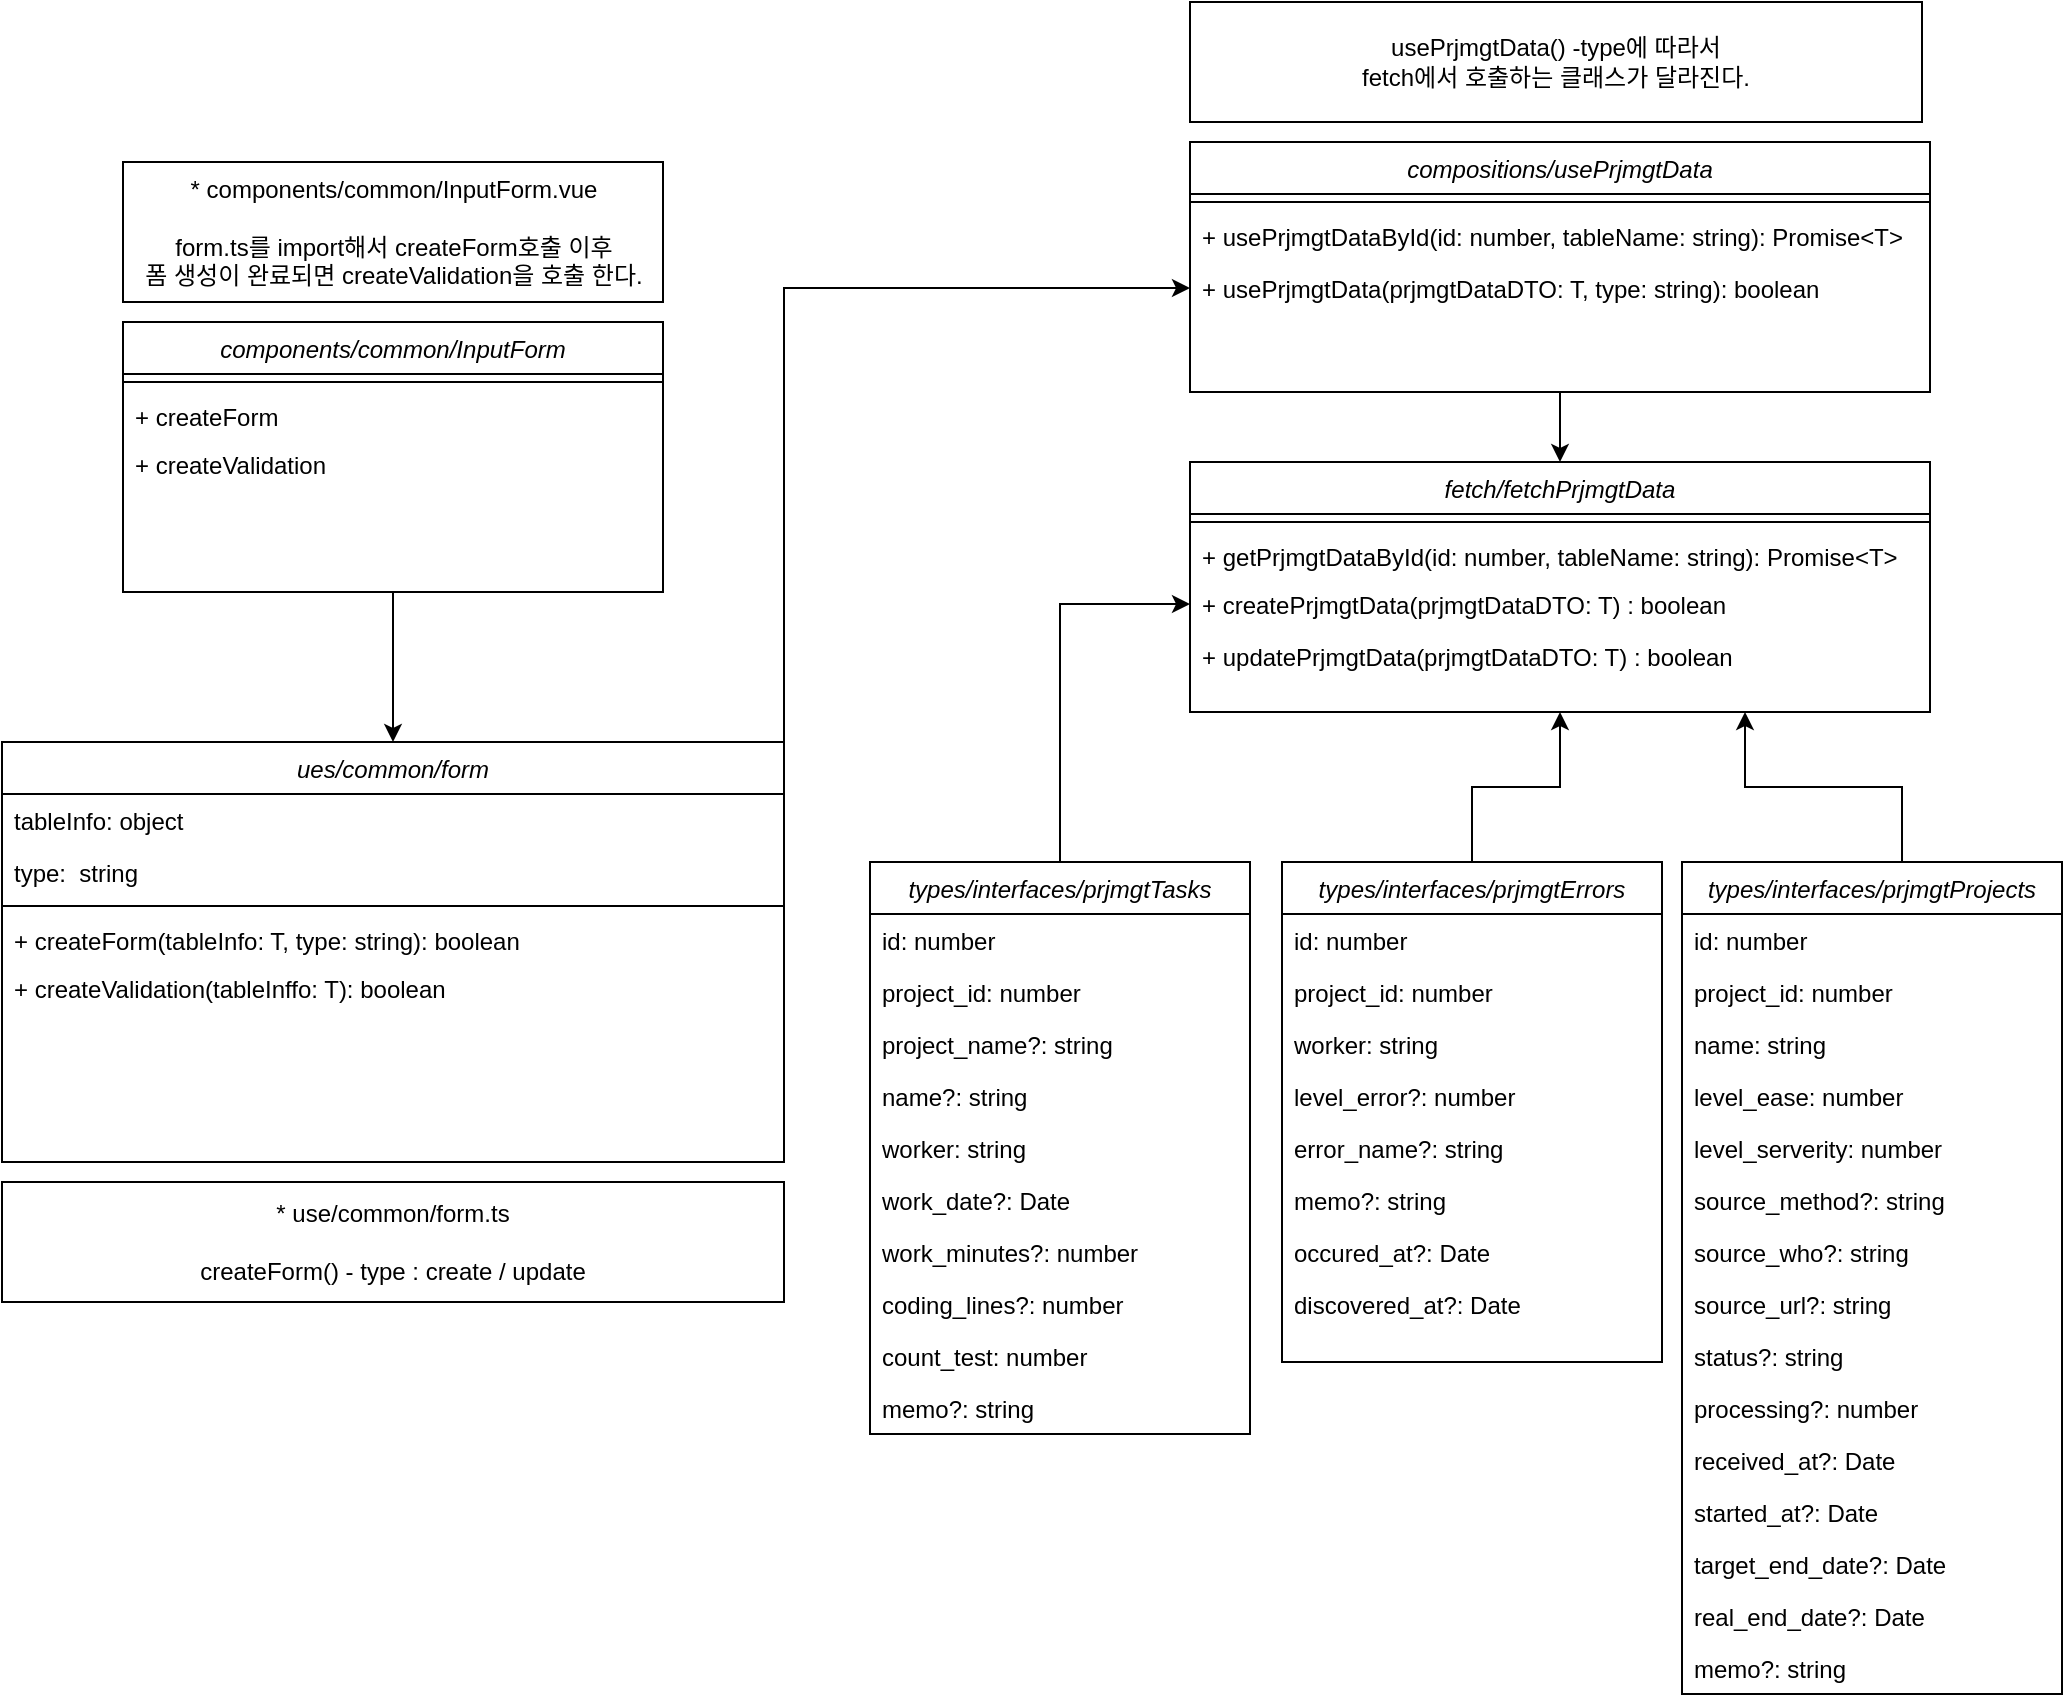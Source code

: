 <mxfile version="14.2.9" type="github">
  <diagram id="C5RBs43oDa-KdzZeNtuy" name="Page-1">
    <mxGraphModel dx="2489" dy="762" grid="1" gridSize="10" guides="1" tooltips="1" connect="1" arrows="1" fold="1" page="1" pageScale="1" pageWidth="827" pageHeight="1169" math="0" shadow="0">
      <root>
        <mxCell id="WIyWlLk6GJQsqaUBKTNV-0" />
        <mxCell id="WIyWlLk6GJQsqaUBKTNV-1" parent="WIyWlLk6GJQsqaUBKTNV-0" />
        <mxCell id="qPqf39v8g5V2tvZ999Q6-118" style="edgeStyle=orthogonalEdgeStyle;rounded=0;orthogonalLoop=1;jettySize=auto;html=1;exitX=1;exitY=0;exitDx=0;exitDy=0;entryX=0;entryY=0.5;entryDx=0;entryDy=0;" edge="1" parent="WIyWlLk6GJQsqaUBKTNV-1" source="zkfFHV4jXpPFQw0GAbJ--0" target="qPqf39v8g5V2tvZ999Q6-69">
          <mxGeometry relative="1" as="geometry" />
        </mxCell>
        <mxCell id="zkfFHV4jXpPFQw0GAbJ--0" value="ues/common/form" style="swimlane;fontStyle=2;align=center;verticalAlign=top;childLayout=stackLayout;horizontal=1;startSize=26;horizontalStack=0;resizeParent=1;resizeLast=0;collapsible=1;marginBottom=0;rounded=0;shadow=0;strokeWidth=1;" parent="WIyWlLk6GJQsqaUBKTNV-1" vertex="1">
          <mxGeometry x="-210" y="680" width="391" height="210" as="geometry">
            <mxRectangle x="230" y="140" width="160" height="26" as="alternateBounds" />
          </mxGeometry>
        </mxCell>
        <mxCell id="nF6Rn6_vfPMcoDpiT6VL-3" value="tableInfo: object" style="text;align=left;verticalAlign=top;spacingLeft=4;spacingRight=4;overflow=hidden;rotatable=0;points=[[0,0.5],[1,0.5]];portConstraint=eastwest;" parent="zkfFHV4jXpPFQw0GAbJ--0" vertex="1">
          <mxGeometry y="26" width="391" height="26" as="geometry" />
        </mxCell>
        <mxCell id="nF6Rn6_vfPMcoDpiT6VL-4" value="type:  string" style="text;align=left;verticalAlign=top;spacingLeft=4;spacingRight=4;overflow=hidden;rotatable=0;points=[[0,0.5],[1,0.5]];portConstraint=eastwest;" parent="zkfFHV4jXpPFQw0GAbJ--0" vertex="1">
          <mxGeometry y="52" width="391" height="26" as="geometry" />
        </mxCell>
        <mxCell id="zkfFHV4jXpPFQw0GAbJ--4" value="" style="line;html=1;strokeWidth=1;align=left;verticalAlign=middle;spacingTop=-1;spacingLeft=3;spacingRight=3;rotatable=0;labelPosition=right;points=[];portConstraint=eastwest;" parent="zkfFHV4jXpPFQw0GAbJ--0" vertex="1">
          <mxGeometry y="78" width="391" height="8" as="geometry" />
        </mxCell>
        <mxCell id="nF6Rn6_vfPMcoDpiT6VL-5" value="+ createForm(tableInfo: T, type: string): boolean" style="text;align=left;verticalAlign=top;spacingLeft=4;spacingRight=4;overflow=hidden;rotatable=0;points=[[0,0.5],[1,0.5]];portConstraint=eastwest;" parent="zkfFHV4jXpPFQw0GAbJ--0" vertex="1">
          <mxGeometry y="86" width="391" height="24" as="geometry" />
        </mxCell>
        <mxCell id="qPqf39v8g5V2tvZ999Q6-23" value="+ createValidation(tableInffo: T): boolean" style="text;align=left;verticalAlign=top;spacingLeft=4;spacingRight=4;overflow=hidden;rotatable=0;points=[[0,0.5],[1,0.5]];portConstraint=eastwest;" vertex="1" parent="zkfFHV4jXpPFQw0GAbJ--0">
          <mxGeometry y="110" width="391" height="26" as="geometry" />
        </mxCell>
        <mxCell id="nF6Rn6_vfPMcoDpiT6VL-7" value="fetch/fetchPrjmgtData" style="swimlane;fontStyle=2;align=center;verticalAlign=top;childLayout=stackLayout;horizontal=1;startSize=26;horizontalStack=0;resizeParent=1;resizeLast=0;collapsible=1;marginBottom=0;rounded=0;shadow=0;strokeWidth=1;" parent="WIyWlLk6GJQsqaUBKTNV-1" vertex="1">
          <mxGeometry x="384" y="540" width="370" height="125" as="geometry">
            <mxRectangle x="230" y="140" width="160" height="26" as="alternateBounds" />
          </mxGeometry>
        </mxCell>
        <mxCell id="nF6Rn6_vfPMcoDpiT6VL-10" value="" style="line;html=1;strokeWidth=1;align=left;verticalAlign=middle;spacingTop=-1;spacingLeft=3;spacingRight=3;rotatable=0;labelPosition=right;points=[];portConstraint=eastwest;" parent="nF6Rn6_vfPMcoDpiT6VL-7" vertex="1">
          <mxGeometry y="26" width="370" height="8" as="geometry" />
        </mxCell>
        <mxCell id="nF6Rn6_vfPMcoDpiT6VL-11" value="+ getPrjmgtDataById(id: number, tableName: string): Promise&lt;T&gt; " style="text;align=left;verticalAlign=top;spacingLeft=4;spacingRight=4;overflow=hidden;rotatable=0;points=[[0,0.5],[1,0.5]];portConstraint=eastwest;" parent="nF6Rn6_vfPMcoDpiT6VL-7" vertex="1">
          <mxGeometry y="34" width="370" height="24" as="geometry" />
        </mxCell>
        <mxCell id="nF6Rn6_vfPMcoDpiT6VL-12" value="+ createPrjmgtData(prjmgtDataDTO: T) : boolean" style="text;align=left;verticalAlign=top;spacingLeft=4;spacingRight=4;overflow=hidden;rotatable=0;points=[[0,0.5],[1,0.5]];portConstraint=eastwest;" parent="nF6Rn6_vfPMcoDpiT6VL-7" vertex="1">
          <mxGeometry y="58" width="370" height="26" as="geometry" />
        </mxCell>
        <mxCell id="nF6Rn6_vfPMcoDpiT6VL-13" value="+ updatePrjmgtData(prjmgtDataDTO: T) : boolean" style="text;align=left;verticalAlign=top;spacingLeft=4;spacingRight=4;overflow=hidden;rotatable=0;points=[[0,0.5],[1,0.5]];portConstraint=eastwest;" parent="nF6Rn6_vfPMcoDpiT6VL-7" vertex="1">
          <mxGeometry y="84" width="370" height="26" as="geometry" />
        </mxCell>
        <mxCell id="qPqf39v8g5V2tvZ999Q6-3" value="types/interfaces/prjmgtTasks" style="swimlane;fontStyle=2;align=center;verticalAlign=top;childLayout=stackLayout;horizontal=1;startSize=26;horizontalStack=0;resizeParent=1;resizeLast=0;collapsible=1;marginBottom=0;rounded=0;shadow=0;strokeWidth=1;" vertex="1" parent="WIyWlLk6GJQsqaUBKTNV-1">
          <mxGeometry x="224" y="740" width="190" height="286" as="geometry">
            <mxRectangle x="230" y="140" width="160" height="26" as="alternateBounds" />
          </mxGeometry>
        </mxCell>
        <mxCell id="qPqf39v8g5V2tvZ999Q6-12" value="id: number" style="text;align=left;verticalAlign=top;spacingLeft=4;spacingRight=4;overflow=hidden;rotatable=0;points=[[0,0.5],[1,0.5]];portConstraint=eastwest;" vertex="1" parent="qPqf39v8g5V2tvZ999Q6-3">
          <mxGeometry y="26" width="190" height="26" as="geometry" />
        </mxCell>
        <mxCell id="qPqf39v8g5V2tvZ999Q6-13" value="project_id: number" style="text;align=left;verticalAlign=top;spacingLeft=4;spacingRight=4;overflow=hidden;rotatable=0;points=[[0,0.5],[1,0.5]];portConstraint=eastwest;" vertex="1" parent="qPqf39v8g5V2tvZ999Q6-3">
          <mxGeometry y="52" width="190" height="26" as="geometry" />
        </mxCell>
        <mxCell id="qPqf39v8g5V2tvZ999Q6-14" value="project_name?: string" style="text;align=left;verticalAlign=top;spacingLeft=4;spacingRight=4;overflow=hidden;rotatable=0;points=[[0,0.5],[1,0.5]];portConstraint=eastwest;" vertex="1" parent="qPqf39v8g5V2tvZ999Q6-3">
          <mxGeometry y="78" width="190" height="26" as="geometry" />
        </mxCell>
        <mxCell id="qPqf39v8g5V2tvZ999Q6-15" value="name?: string" style="text;align=left;verticalAlign=top;spacingLeft=4;spacingRight=4;overflow=hidden;rotatable=0;points=[[0,0.5],[1,0.5]];portConstraint=eastwest;" vertex="1" parent="qPqf39v8g5V2tvZ999Q6-3">
          <mxGeometry y="104" width="190" height="26" as="geometry" />
        </mxCell>
        <mxCell id="qPqf39v8g5V2tvZ999Q6-35" value="worker: string" style="text;align=left;verticalAlign=top;spacingLeft=4;spacingRight=4;overflow=hidden;rotatable=0;points=[[0,0.5],[1,0.5]];portConstraint=eastwest;" vertex="1" parent="qPqf39v8g5V2tvZ999Q6-3">
          <mxGeometry y="130" width="190" height="26" as="geometry" />
        </mxCell>
        <mxCell id="qPqf39v8g5V2tvZ999Q6-16" value="work_date?: Date" style="text;align=left;verticalAlign=top;spacingLeft=4;spacingRight=4;overflow=hidden;rotatable=0;points=[[0,0.5],[1,0.5]];portConstraint=eastwest;" vertex="1" parent="qPqf39v8g5V2tvZ999Q6-3">
          <mxGeometry y="156" width="190" height="26" as="geometry" />
        </mxCell>
        <mxCell id="qPqf39v8g5V2tvZ999Q6-17" value="work_minutes?: number" style="text;align=left;verticalAlign=top;spacingLeft=4;spacingRight=4;overflow=hidden;rotatable=0;points=[[0,0.5],[1,0.5]];portConstraint=eastwest;" vertex="1" parent="qPqf39v8g5V2tvZ999Q6-3">
          <mxGeometry y="182" width="190" height="26" as="geometry" />
        </mxCell>
        <mxCell id="qPqf39v8g5V2tvZ999Q6-18" value="coding_lines?: number" style="text;align=left;verticalAlign=top;spacingLeft=4;spacingRight=4;overflow=hidden;rotatable=0;points=[[0,0.5],[1,0.5]];portConstraint=eastwest;" vertex="1" parent="qPqf39v8g5V2tvZ999Q6-3">
          <mxGeometry y="208" width="190" height="26" as="geometry" />
        </mxCell>
        <mxCell id="qPqf39v8g5V2tvZ999Q6-36" value="count_test: number" style="text;align=left;verticalAlign=top;spacingLeft=4;spacingRight=4;overflow=hidden;rotatable=0;points=[[0,0.5],[1,0.5]];portConstraint=eastwest;" vertex="1" parent="qPqf39v8g5V2tvZ999Q6-3">
          <mxGeometry y="234" width="190" height="26" as="geometry" />
        </mxCell>
        <mxCell id="qPqf39v8g5V2tvZ999Q6-5" value="memo?: string" style="text;align=left;verticalAlign=top;spacingLeft=4;spacingRight=4;overflow=hidden;rotatable=0;points=[[0,0.5],[1,0.5]];portConstraint=eastwest;" vertex="1" parent="qPqf39v8g5V2tvZ999Q6-3">
          <mxGeometry y="260" width="190" height="26" as="geometry" />
        </mxCell>
        <mxCell id="qPqf39v8g5V2tvZ999Q6-26" value="types/interfaces/prjmgtErrors" style="swimlane;fontStyle=2;align=center;verticalAlign=top;childLayout=stackLayout;horizontal=1;startSize=26;horizontalStack=0;resizeParent=1;resizeLast=0;collapsible=1;marginBottom=0;rounded=0;shadow=0;strokeWidth=1;" vertex="1" parent="WIyWlLk6GJQsqaUBKTNV-1">
          <mxGeometry x="430" y="740" width="190" height="250" as="geometry">
            <mxRectangle x="230" y="140" width="160" height="26" as="alternateBounds" />
          </mxGeometry>
        </mxCell>
        <mxCell id="qPqf39v8g5V2tvZ999Q6-27" value="id: number" style="text;align=left;verticalAlign=top;spacingLeft=4;spacingRight=4;overflow=hidden;rotatable=0;points=[[0,0.5],[1,0.5]];portConstraint=eastwest;" vertex="1" parent="qPqf39v8g5V2tvZ999Q6-26">
          <mxGeometry y="26" width="190" height="26" as="geometry" />
        </mxCell>
        <mxCell id="qPqf39v8g5V2tvZ999Q6-28" value="project_id: number" style="text;align=left;verticalAlign=top;spacingLeft=4;spacingRight=4;overflow=hidden;rotatable=0;points=[[0,0.5],[1,0.5]];portConstraint=eastwest;" vertex="1" parent="qPqf39v8g5V2tvZ999Q6-26">
          <mxGeometry y="52" width="190" height="26" as="geometry" />
        </mxCell>
        <mxCell id="qPqf39v8g5V2tvZ999Q6-29" value="worker: string" style="text;align=left;verticalAlign=top;spacingLeft=4;spacingRight=4;overflow=hidden;rotatable=0;points=[[0,0.5],[1,0.5]];portConstraint=eastwest;" vertex="1" parent="qPqf39v8g5V2tvZ999Q6-26">
          <mxGeometry y="78" width="190" height="26" as="geometry" />
        </mxCell>
        <mxCell id="qPqf39v8g5V2tvZ999Q6-30" value="level_error?: number" style="text;align=left;verticalAlign=top;spacingLeft=4;spacingRight=4;overflow=hidden;rotatable=0;points=[[0,0.5],[1,0.5]];portConstraint=eastwest;" vertex="1" parent="qPqf39v8g5V2tvZ999Q6-26">
          <mxGeometry y="104" width="190" height="26" as="geometry" />
        </mxCell>
        <mxCell id="qPqf39v8g5V2tvZ999Q6-31" value="error_name?: string" style="text;align=left;verticalAlign=top;spacingLeft=4;spacingRight=4;overflow=hidden;rotatable=0;points=[[0,0.5],[1,0.5]];portConstraint=eastwest;" vertex="1" parent="qPqf39v8g5V2tvZ999Q6-26">
          <mxGeometry y="130" width="190" height="26" as="geometry" />
        </mxCell>
        <mxCell id="qPqf39v8g5V2tvZ999Q6-32" value="memo?: string" style="text;align=left;verticalAlign=top;spacingLeft=4;spacingRight=4;overflow=hidden;rotatable=0;points=[[0,0.5],[1,0.5]];portConstraint=eastwest;" vertex="1" parent="qPqf39v8g5V2tvZ999Q6-26">
          <mxGeometry y="156" width="190" height="26" as="geometry" />
        </mxCell>
        <mxCell id="qPqf39v8g5V2tvZ999Q6-33" value="occured_at?: Date" style="text;align=left;verticalAlign=top;spacingLeft=4;spacingRight=4;overflow=hidden;rotatable=0;points=[[0,0.5],[1,0.5]];portConstraint=eastwest;" vertex="1" parent="qPqf39v8g5V2tvZ999Q6-26">
          <mxGeometry y="182" width="190" height="26" as="geometry" />
        </mxCell>
        <mxCell id="qPqf39v8g5V2tvZ999Q6-34" value="discovered_at?: Date" style="text;align=left;verticalAlign=top;spacingLeft=4;spacingRight=4;overflow=hidden;rotatable=0;points=[[0,0.5],[1,0.5]];portConstraint=eastwest;" vertex="1" parent="qPqf39v8g5V2tvZ999Q6-26">
          <mxGeometry y="208" width="190" height="26" as="geometry" />
        </mxCell>
        <mxCell id="qPqf39v8g5V2tvZ999Q6-37" style="edgeStyle=orthogonalEdgeStyle;rounded=0;orthogonalLoop=1;jettySize=auto;html=1;exitX=0.5;exitY=0;exitDx=0;exitDy=0;entryX=0.5;entryY=1;entryDx=0;entryDy=0;" edge="1" parent="WIyWlLk6GJQsqaUBKTNV-1" source="qPqf39v8g5V2tvZ999Q6-26" target="nF6Rn6_vfPMcoDpiT6VL-7">
          <mxGeometry relative="1" as="geometry">
            <mxPoint x="490" y="665" as="targetPoint" />
          </mxGeometry>
        </mxCell>
        <mxCell id="qPqf39v8g5V2tvZ999Q6-48" style="edgeStyle=orthogonalEdgeStyle;rounded=0;orthogonalLoop=1;jettySize=auto;html=1;exitX=0.579;exitY=0.002;exitDx=0;exitDy=0;exitPerimeter=0;entryX=0.75;entryY=1;entryDx=0;entryDy=0;" edge="1" parent="WIyWlLk6GJQsqaUBKTNV-1" source="qPqf39v8g5V2tvZ999Q6-38" target="nF6Rn6_vfPMcoDpiT6VL-7">
          <mxGeometry relative="1" as="geometry">
            <mxPoint x="668" y="647" as="targetPoint" />
          </mxGeometry>
        </mxCell>
        <mxCell id="qPqf39v8g5V2tvZ999Q6-38" value="types/interfaces/prjmgtProjects" style="swimlane;fontStyle=2;align=center;verticalAlign=top;childLayout=stackLayout;horizontal=1;startSize=26;horizontalStack=0;resizeParent=1;resizeLast=0;collapsible=1;marginBottom=0;rounded=0;shadow=0;strokeWidth=1;" vertex="1" parent="WIyWlLk6GJQsqaUBKTNV-1">
          <mxGeometry x="630" y="740" width="190" height="416" as="geometry">
            <mxRectangle x="230" y="140" width="160" height="26" as="alternateBounds" />
          </mxGeometry>
        </mxCell>
        <mxCell id="qPqf39v8g5V2tvZ999Q6-39" value="id: number" style="text;align=left;verticalAlign=top;spacingLeft=4;spacingRight=4;overflow=hidden;rotatable=0;points=[[0,0.5],[1,0.5]];portConstraint=eastwest;" vertex="1" parent="qPqf39v8g5V2tvZ999Q6-38">
          <mxGeometry y="26" width="190" height="26" as="geometry" />
        </mxCell>
        <mxCell id="qPqf39v8g5V2tvZ999Q6-40" value="project_id: number" style="text;align=left;verticalAlign=top;spacingLeft=4;spacingRight=4;overflow=hidden;rotatable=0;points=[[0,0.5],[1,0.5]];portConstraint=eastwest;" vertex="1" parent="qPqf39v8g5V2tvZ999Q6-38">
          <mxGeometry y="52" width="190" height="26" as="geometry" />
        </mxCell>
        <mxCell id="qPqf39v8g5V2tvZ999Q6-41" value="name: string" style="text;align=left;verticalAlign=top;spacingLeft=4;spacingRight=4;overflow=hidden;rotatable=0;points=[[0,0.5],[1,0.5]];portConstraint=eastwest;" vertex="1" parent="qPqf39v8g5V2tvZ999Q6-38">
          <mxGeometry y="78" width="190" height="26" as="geometry" />
        </mxCell>
        <mxCell id="qPqf39v8g5V2tvZ999Q6-42" value="level_ease: number" style="text;align=left;verticalAlign=top;spacingLeft=4;spacingRight=4;overflow=hidden;rotatable=0;points=[[0,0.5],[1,0.5]];portConstraint=eastwest;" vertex="1" parent="qPqf39v8g5V2tvZ999Q6-38">
          <mxGeometry y="104" width="190" height="26" as="geometry" />
        </mxCell>
        <mxCell id="qPqf39v8g5V2tvZ999Q6-43" value="level_serverity: number" style="text;align=left;verticalAlign=top;spacingLeft=4;spacingRight=4;overflow=hidden;rotatable=0;points=[[0,0.5],[1,0.5]];portConstraint=eastwest;" vertex="1" parent="qPqf39v8g5V2tvZ999Q6-38">
          <mxGeometry y="130" width="190" height="26" as="geometry" />
        </mxCell>
        <mxCell id="qPqf39v8g5V2tvZ999Q6-44" value="source_method?: string" style="text;align=left;verticalAlign=top;spacingLeft=4;spacingRight=4;overflow=hidden;rotatable=0;points=[[0,0.5],[1,0.5]];portConstraint=eastwest;" vertex="1" parent="qPqf39v8g5V2tvZ999Q6-38">
          <mxGeometry y="156" width="190" height="26" as="geometry" />
        </mxCell>
        <mxCell id="qPqf39v8g5V2tvZ999Q6-45" value="source_who?: string" style="text;align=left;verticalAlign=top;spacingLeft=4;spacingRight=4;overflow=hidden;rotatable=0;points=[[0,0.5],[1,0.5]];portConstraint=eastwest;" vertex="1" parent="qPqf39v8g5V2tvZ999Q6-38">
          <mxGeometry y="182" width="190" height="26" as="geometry" />
        </mxCell>
        <mxCell id="qPqf39v8g5V2tvZ999Q6-49" value="source_url?: string" style="text;align=left;verticalAlign=top;spacingLeft=4;spacingRight=4;overflow=hidden;rotatable=0;points=[[0,0.5],[1,0.5]];portConstraint=eastwest;" vertex="1" parent="qPqf39v8g5V2tvZ999Q6-38">
          <mxGeometry y="208" width="190" height="26" as="geometry" />
        </mxCell>
        <mxCell id="qPqf39v8g5V2tvZ999Q6-50" value="status?: string" style="text;align=left;verticalAlign=top;spacingLeft=4;spacingRight=4;overflow=hidden;rotatable=0;points=[[0,0.5],[1,0.5]];portConstraint=eastwest;" vertex="1" parent="qPqf39v8g5V2tvZ999Q6-38">
          <mxGeometry y="234" width="190" height="26" as="geometry" />
        </mxCell>
        <mxCell id="qPqf39v8g5V2tvZ999Q6-51" value="processing?: number" style="text;align=left;verticalAlign=top;spacingLeft=4;spacingRight=4;overflow=hidden;rotatable=0;points=[[0,0.5],[1,0.5]];portConstraint=eastwest;" vertex="1" parent="qPqf39v8g5V2tvZ999Q6-38">
          <mxGeometry y="260" width="190" height="26" as="geometry" />
        </mxCell>
        <mxCell id="qPqf39v8g5V2tvZ999Q6-52" value="received_at?: Date" style="text;align=left;verticalAlign=top;spacingLeft=4;spacingRight=4;overflow=hidden;rotatable=0;points=[[0,0.5],[1,0.5]];portConstraint=eastwest;" vertex="1" parent="qPqf39v8g5V2tvZ999Q6-38">
          <mxGeometry y="286" width="190" height="26" as="geometry" />
        </mxCell>
        <mxCell id="qPqf39v8g5V2tvZ999Q6-53" value="started_at?: Date" style="text;align=left;verticalAlign=top;spacingLeft=4;spacingRight=4;overflow=hidden;rotatable=0;points=[[0,0.5],[1,0.5]];portConstraint=eastwest;" vertex="1" parent="qPqf39v8g5V2tvZ999Q6-38">
          <mxGeometry y="312" width="190" height="26" as="geometry" />
        </mxCell>
        <mxCell id="qPqf39v8g5V2tvZ999Q6-54" value="target_end_date?: Date" style="text;align=left;verticalAlign=top;spacingLeft=4;spacingRight=4;overflow=hidden;rotatable=0;points=[[0,0.5],[1,0.5]];portConstraint=eastwest;" vertex="1" parent="qPqf39v8g5V2tvZ999Q6-38">
          <mxGeometry y="338" width="190" height="26" as="geometry" />
        </mxCell>
        <mxCell id="qPqf39v8g5V2tvZ999Q6-55" value="real_end_date?: Date" style="text;align=left;verticalAlign=top;spacingLeft=4;spacingRight=4;overflow=hidden;rotatable=0;points=[[0,0.5],[1,0.5]];portConstraint=eastwest;" vertex="1" parent="qPqf39v8g5V2tvZ999Q6-38">
          <mxGeometry y="364" width="190" height="26" as="geometry" />
        </mxCell>
        <mxCell id="qPqf39v8g5V2tvZ999Q6-46" value="memo?: string" style="text;align=left;verticalAlign=top;spacingLeft=4;spacingRight=4;overflow=hidden;rotatable=0;points=[[0,0.5],[1,0.5]];portConstraint=eastwest;" vertex="1" parent="qPqf39v8g5V2tvZ999Q6-38">
          <mxGeometry y="390" width="190" height="26" as="geometry" />
        </mxCell>
        <mxCell id="qPqf39v8g5V2tvZ999Q6-63" style="edgeStyle=orthogonalEdgeStyle;rounded=0;orthogonalLoop=1;jettySize=auto;html=1;exitX=0.5;exitY=0;exitDx=0;exitDy=0;entryX=0;entryY=0.5;entryDx=0;entryDy=0;" edge="1" parent="WIyWlLk6GJQsqaUBKTNV-1" source="qPqf39v8g5V2tvZ999Q6-3" target="nF6Rn6_vfPMcoDpiT6VL-12">
          <mxGeometry relative="1" as="geometry" />
        </mxCell>
        <mxCell id="qPqf39v8g5V2tvZ999Q6-71" style="edgeStyle=orthogonalEdgeStyle;rounded=0;orthogonalLoop=1;jettySize=auto;html=1;exitX=0.5;exitY=1;exitDx=0;exitDy=0;entryX=0.5;entryY=0;entryDx=0;entryDy=0;" edge="1" parent="WIyWlLk6GJQsqaUBKTNV-1" source="qPqf39v8g5V2tvZ999Q6-64" target="nF6Rn6_vfPMcoDpiT6VL-7">
          <mxGeometry relative="1" as="geometry" />
        </mxCell>
        <mxCell id="qPqf39v8g5V2tvZ999Q6-64" value="compositions/usePrjmgtData" style="swimlane;fontStyle=2;align=center;verticalAlign=top;childLayout=stackLayout;horizontal=1;startSize=26;horizontalStack=0;resizeParent=1;resizeLast=0;collapsible=1;marginBottom=0;rounded=0;shadow=0;strokeWidth=1;" vertex="1" parent="WIyWlLk6GJQsqaUBKTNV-1">
          <mxGeometry x="384" y="380" width="370" height="125" as="geometry">
            <mxRectangle x="230" y="140" width="160" height="26" as="alternateBounds" />
          </mxGeometry>
        </mxCell>
        <mxCell id="qPqf39v8g5V2tvZ999Q6-65" value="" style="line;html=1;strokeWidth=1;align=left;verticalAlign=middle;spacingTop=-1;spacingLeft=3;spacingRight=3;rotatable=0;labelPosition=right;points=[];portConstraint=eastwest;" vertex="1" parent="qPqf39v8g5V2tvZ999Q6-64">
          <mxGeometry y="26" width="370" height="8" as="geometry" />
        </mxCell>
        <mxCell id="qPqf39v8g5V2tvZ999Q6-72" value="+ usePrjmgtDataById(id: number, tableName: string): Promise&lt;T&gt;" style="text;align=left;verticalAlign=top;spacingLeft=4;spacingRight=4;overflow=hidden;rotatable=0;points=[[0,0.5],[1,0.5]];portConstraint=eastwest;" vertex="1" parent="qPqf39v8g5V2tvZ999Q6-64">
          <mxGeometry y="34" width="370" height="26" as="geometry" />
        </mxCell>
        <mxCell id="qPqf39v8g5V2tvZ999Q6-69" value="+ usePrjmgtData(prjmgtDataDTO: T, type: string): boolean" style="text;align=left;verticalAlign=top;spacingLeft=4;spacingRight=4;overflow=hidden;rotatable=0;points=[[0,0.5],[1,0.5]];portConstraint=eastwest;" vertex="1" parent="qPqf39v8g5V2tvZ999Q6-64">
          <mxGeometry y="60" width="370" height="26" as="geometry" />
        </mxCell>
        <mxCell id="qPqf39v8g5V2tvZ999Q6-74" value="components/common/InputForm" style="swimlane;fontStyle=2;align=center;verticalAlign=top;childLayout=stackLayout;horizontal=1;startSize=26;horizontalStack=0;resizeParent=1;resizeLast=0;collapsible=1;marginBottom=0;rounded=0;shadow=0;strokeWidth=1;" vertex="1" parent="WIyWlLk6GJQsqaUBKTNV-1">
          <mxGeometry x="-149.5" y="470" width="270" height="135" as="geometry">
            <mxRectangle x="230" y="140" width="160" height="26" as="alternateBounds" />
          </mxGeometry>
        </mxCell>
        <mxCell id="qPqf39v8g5V2tvZ999Q6-77" value="" style="line;html=1;strokeWidth=1;align=left;verticalAlign=middle;spacingTop=-1;spacingLeft=3;spacingRight=3;rotatable=0;labelPosition=right;points=[];portConstraint=eastwest;" vertex="1" parent="qPqf39v8g5V2tvZ999Q6-74">
          <mxGeometry y="26" width="270" height="8" as="geometry" />
        </mxCell>
        <mxCell id="qPqf39v8g5V2tvZ999Q6-78" value="+ createForm" style="text;align=left;verticalAlign=top;spacingLeft=4;spacingRight=4;overflow=hidden;rotatable=0;points=[[0,0.5],[1,0.5]];portConstraint=eastwest;" vertex="1" parent="qPqf39v8g5V2tvZ999Q6-74">
          <mxGeometry y="34" width="270" height="24" as="geometry" />
        </mxCell>
        <mxCell id="qPqf39v8g5V2tvZ999Q6-79" value="+ createValidation" style="text;align=left;verticalAlign=top;spacingLeft=4;spacingRight=4;overflow=hidden;rotatable=0;points=[[0,0.5],[1,0.5]];portConstraint=eastwest;" vertex="1" parent="qPqf39v8g5V2tvZ999Q6-74">
          <mxGeometry y="58" width="270" height="26" as="geometry" />
        </mxCell>
        <mxCell id="qPqf39v8g5V2tvZ999Q6-83" style="edgeStyle=orthogonalEdgeStyle;rounded=0;orthogonalLoop=1;jettySize=auto;html=1;exitX=0.5;exitY=1;exitDx=0;exitDy=0;entryX=0.5;entryY=0;entryDx=0;entryDy=0;" edge="1" parent="WIyWlLk6GJQsqaUBKTNV-1" source="qPqf39v8g5V2tvZ999Q6-74" target="zkfFHV4jXpPFQw0GAbJ--0">
          <mxGeometry relative="1" as="geometry" />
        </mxCell>
        <mxCell id="qPqf39v8g5V2tvZ999Q6-86" value="* components/common/InputForm.vue&lt;br&gt;&lt;br&gt;form.ts를 import해서 createForm호출 이후&lt;br&gt;폼 생성이 완료되면 createValidation을 호출 한다." style="rounded=0;whiteSpace=wrap;html=1;" vertex="1" parent="WIyWlLk6GJQsqaUBKTNV-1">
          <mxGeometry x="-149.5" y="390" width="270" height="70" as="geometry" />
        </mxCell>
        <mxCell id="qPqf39v8g5V2tvZ999Q6-87" value="* use/common/form.ts&lt;br&gt;&lt;br&gt;createForm() - type : create / update" style="rounded=0;whiteSpace=wrap;html=1;" vertex="1" parent="WIyWlLk6GJQsqaUBKTNV-1">
          <mxGeometry x="-210" y="900" width="391" height="60" as="geometry" />
        </mxCell>
        <mxCell id="qPqf39v8g5V2tvZ999Q6-115" value="usePrjmgtData() -type에 따라서 &lt;br&gt;fetch에서 호출하는 클래스가 달라진다." style="rounded=0;whiteSpace=wrap;html=1;" vertex="1" parent="WIyWlLk6GJQsqaUBKTNV-1">
          <mxGeometry x="384" y="310" width="366" height="60" as="geometry" />
        </mxCell>
      </root>
    </mxGraphModel>
  </diagram>
</mxfile>
